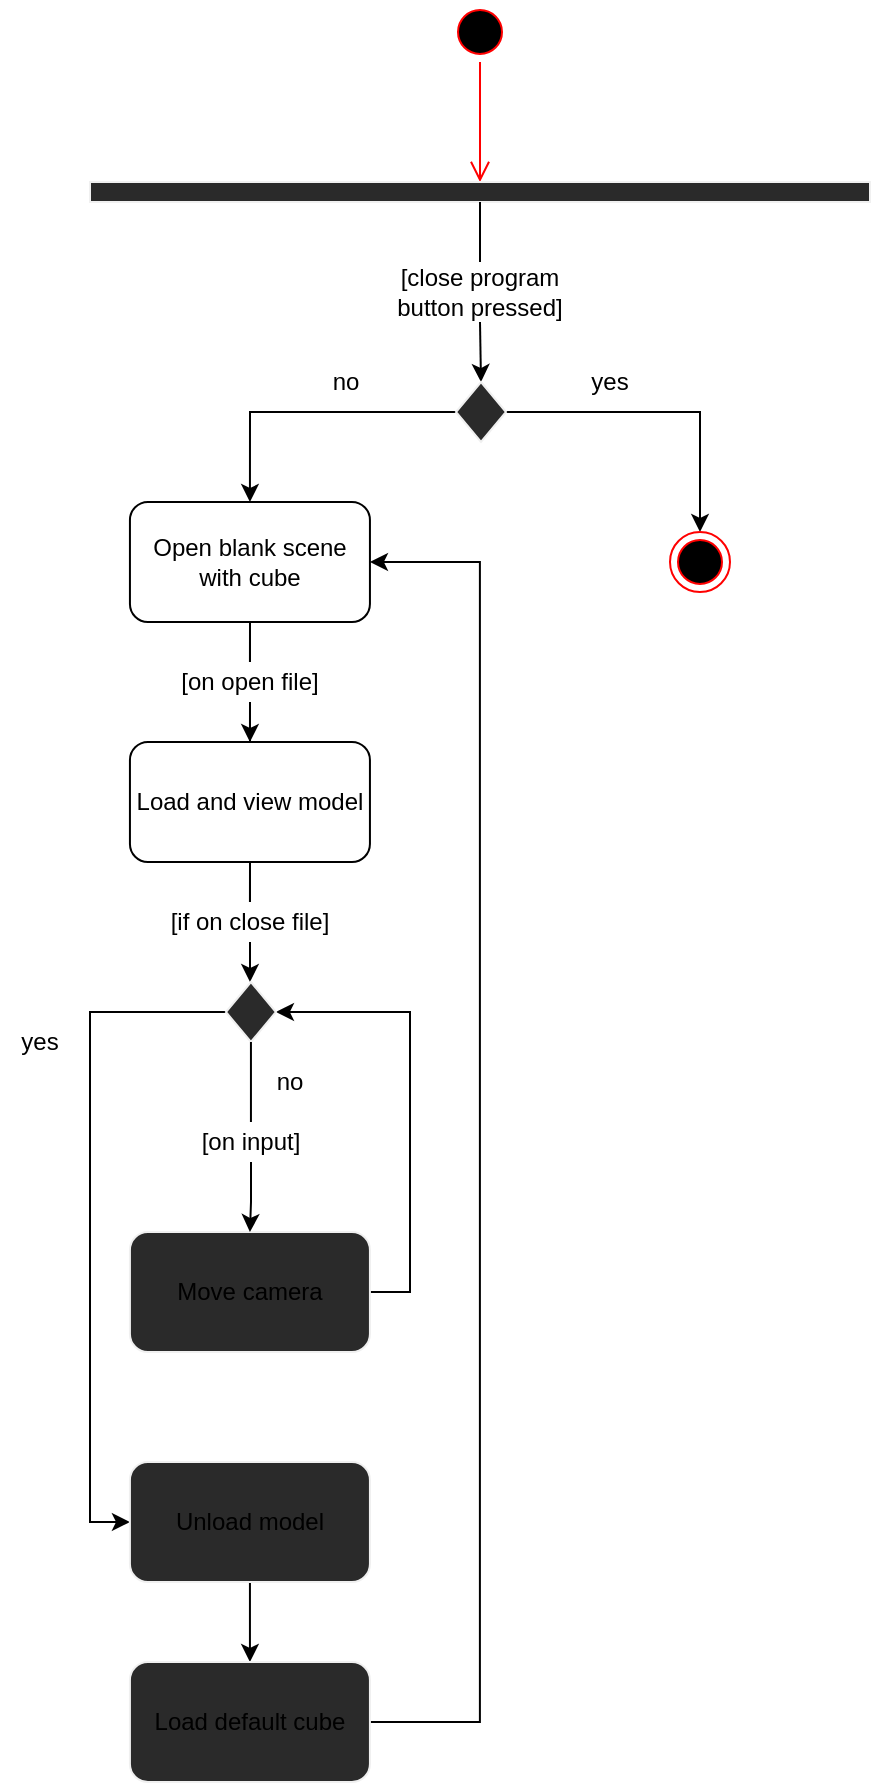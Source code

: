<mxfile version="14.8.0" type="github"><diagram id="H1uR63DRtHt3PuHyXn2n" name="Page-1"><mxGraphModel dx="1007" dy="951" grid="1" gridSize="10" guides="1" tooltips="1" connect="1" arrows="1" fold="1" page="1" pageScale="1" pageWidth="850" pageHeight="1100" math="0" shadow="0"><root><mxCell id="0"/><mxCell id="1" parent="0"/><mxCell id="ag-dQ9t0HTe27iItX6sc-1" value="" style="ellipse;html=1;shape=startState;fillColor=#000000;strokeColor=#ff0000;" parent="1" vertex="1"><mxGeometry x="410" y="30" width="30" height="30" as="geometry"/></mxCell><mxCell id="ag-dQ9t0HTe27iItX6sc-2" value="" style="edgeStyle=orthogonalEdgeStyle;html=1;verticalAlign=bottom;endArrow=open;endSize=8;strokeColor=#ff0000;entryX=0.5;entryY=0;entryDx=0;entryDy=0;" parent="1" source="ag-dQ9t0HTe27iItX6sc-1" edge="1" target="JXU_oNLHOOG4BN5RvsE3-39"><mxGeometry relative="1" as="geometry"><mxPoint x="425" y="120" as="targetPoint"/></mxGeometry></mxCell><mxCell id="JXU_oNLHOOG4BN5RvsE3-3" style="edgeStyle=orthogonalEdgeStyle;rounded=0;orthogonalLoop=1;jettySize=auto;html=1;entryX=0.5;entryY=0;entryDx=0;entryDy=0;startArrow=none;" edge="1" parent="1" source="JXU_oNLHOOG4BN5RvsE3-4" target="JXU_oNLHOOG4BN5RvsE3-2"><mxGeometry relative="1" as="geometry"/></mxCell><mxCell id="ag-dQ9t0HTe27iItX6sc-3" value="Open blank scene with cube" style="rounded=1;whiteSpace=wrap;html=1;" parent="1" vertex="1"><mxGeometry x="249.97" y="280" width="120" height="60" as="geometry"/></mxCell><mxCell id="JXU_oNLHOOG4BN5RvsE3-7" style="edgeStyle=orthogonalEdgeStyle;rounded=0;orthogonalLoop=1;jettySize=auto;html=1;entryX=0.5;entryY=0;entryDx=0;entryDy=0;startArrow=none;" edge="1" parent="1" source="JXU_oNLHOOG4BN5RvsE3-18" target="JXU_oNLHOOG4BN5RvsE3-16"><mxGeometry relative="1" as="geometry"><mxPoint x="309.97" y="490" as="targetPoint"/></mxGeometry></mxCell><mxCell id="JXU_oNLHOOG4BN5RvsE3-2" value="Load and view model" style="rounded=1;whiteSpace=wrap;html=1;" vertex="1" parent="1"><mxGeometry x="249.97" y="400" width="120" height="60" as="geometry"/></mxCell><mxCell id="JXU_oNLHOOG4BN5RvsE3-4" value="[on open file]" style="text;html=1;strokeColor=none;fillColor=none;align=center;verticalAlign=middle;whiteSpace=wrap;rounded=0;" vertex="1" parent="1"><mxGeometry x="269.97" y="360" width="80" height="20" as="geometry"/></mxCell><mxCell id="JXU_oNLHOOG4BN5RvsE3-5" value="" style="edgeStyle=orthogonalEdgeStyle;rounded=0;orthogonalLoop=1;jettySize=auto;html=1;entryX=0.5;entryY=0;entryDx=0;entryDy=0;endArrow=none;" edge="1" parent="1" source="ag-dQ9t0HTe27iItX6sc-3" target="JXU_oNLHOOG4BN5RvsE3-4"><mxGeometry relative="1" as="geometry"><mxPoint x="309.97" y="340" as="sourcePoint"/><mxPoint x="309.97" y="400" as="targetPoint"/></mxGeometry></mxCell><mxCell id="JXU_oNLHOOG4BN5RvsE3-30" style="edgeStyle=orthogonalEdgeStyle;rounded=0;orthogonalLoop=1;jettySize=auto;html=1;entryX=1;entryY=0.5;entryDx=0;entryDy=0;exitX=1;exitY=0.5;exitDx=0;exitDy=0;" edge="1" parent="1" source="JXU_oNLHOOG4BN5RvsE3-8" target="JXU_oNLHOOG4BN5RvsE3-16"><mxGeometry relative="1" as="geometry"/></mxCell><mxCell id="JXU_oNLHOOG4BN5RvsE3-8" value="Move camera" style="rounded=1;whiteSpace=wrap;html=1;strokeColor=#f0f0f0;fillColor=#2a2a2a;" vertex="1" parent="1"><mxGeometry x="249.97" y="645" width="120" height="60" as="geometry"/></mxCell><mxCell id="JXU_oNLHOOG4BN5RvsE3-28" style="edgeStyle=orthogonalEdgeStyle;rounded=0;orthogonalLoop=1;jettySize=auto;html=1;entryX=0.5;entryY=0;entryDx=0;entryDy=0;startArrow=none;" edge="1" parent="1" source="JXU_oNLHOOG4BN5RvsE3-10" target="JXU_oNLHOOG4BN5RvsE3-8"><mxGeometry relative="1" as="geometry"/></mxCell><mxCell id="JXU_oNLHOOG4BN5RvsE3-35" style="edgeStyle=orthogonalEdgeStyle;rounded=0;orthogonalLoop=1;jettySize=auto;html=1;entryX=0;entryY=0.5;entryDx=0;entryDy=0;exitX=0;exitY=0.5;exitDx=0;exitDy=0;" edge="1" parent="1" source="JXU_oNLHOOG4BN5RvsE3-16" target="JXU_oNLHOOG4BN5RvsE3-31"><mxGeometry relative="1" as="geometry"/></mxCell><mxCell id="JXU_oNLHOOG4BN5RvsE3-16" value="" style="rhombus;whiteSpace=wrap;html=1;strokeColor=#f0f0f0;fillColor=#2a2a2a;" vertex="1" parent="1"><mxGeometry x="297.97" y="520" width="25" height="30" as="geometry"/></mxCell><mxCell id="JXU_oNLHOOG4BN5RvsE3-26" value="no" style="text;html=1;strokeColor=none;fillColor=none;align=center;verticalAlign=middle;whiteSpace=wrap;rounded=0;" vertex="1" parent="1"><mxGeometry x="309.97" y="560" width="40" height="20" as="geometry"/></mxCell><mxCell id="JXU_oNLHOOG4BN5RvsE3-18" value="[if on close file]" style="text;html=1;strokeColor=none;fillColor=none;align=center;verticalAlign=middle;whiteSpace=wrap;rounded=0;rotation=0;" vertex="1" parent="1"><mxGeometry x="268.97" y="480" width="82" height="20" as="geometry"/></mxCell><mxCell id="JXU_oNLHOOG4BN5RvsE3-27" value="" style="edgeStyle=orthogonalEdgeStyle;rounded=0;orthogonalLoop=1;jettySize=auto;html=1;entryX=0.5;entryY=0;entryDx=0;entryDy=0;endArrow=none;" edge="1" parent="1" source="JXU_oNLHOOG4BN5RvsE3-2" target="JXU_oNLHOOG4BN5RvsE3-18"><mxGeometry relative="1" as="geometry"><mxPoint x="309.97" y="460" as="sourcePoint"/><mxPoint x="310.47" y="520" as="targetPoint"/></mxGeometry></mxCell><mxCell id="JXU_oNLHOOG4BN5RvsE3-10" value="[on input]" style="text;html=1;strokeColor=none;fillColor=none;align=center;verticalAlign=middle;whiteSpace=wrap;rounded=0;rotation=0;" vertex="1" parent="1"><mxGeometry x="282.97" y="590" width="55" height="20" as="geometry"/></mxCell><mxCell id="JXU_oNLHOOG4BN5RvsE3-29" value="" style="edgeStyle=orthogonalEdgeStyle;rounded=0;orthogonalLoop=1;jettySize=auto;html=1;entryX=0.5;entryY=0;entryDx=0;entryDy=0;endArrow=none;" edge="1" parent="1" source="JXU_oNLHOOG4BN5RvsE3-16" target="JXU_oNLHOOG4BN5RvsE3-10"><mxGeometry relative="1" as="geometry"><mxPoint x="310.494" y="549.971" as="sourcePoint"/><mxPoint x="309.97" y="705" as="targetPoint"/></mxGeometry></mxCell><mxCell id="JXU_oNLHOOG4BN5RvsE3-37" style="edgeStyle=orthogonalEdgeStyle;rounded=0;orthogonalLoop=1;jettySize=auto;html=1;entryX=0.5;entryY=0;entryDx=0;entryDy=0;" edge="1" parent="1" source="JXU_oNLHOOG4BN5RvsE3-31" target="JXU_oNLHOOG4BN5RvsE3-36"><mxGeometry relative="1" as="geometry"/></mxCell><mxCell id="JXU_oNLHOOG4BN5RvsE3-31" value="Unload model" style="rounded=1;whiteSpace=wrap;html=1;strokeColor=#f0f0f0;fillColor=#2a2a2a;" vertex="1" parent="1"><mxGeometry x="249.97" y="760" width="120" height="60" as="geometry"/></mxCell><mxCell id="JXU_oNLHOOG4BN5RvsE3-33" value="yes" style="text;html=1;strokeColor=none;fillColor=none;align=center;verticalAlign=middle;whiteSpace=wrap;rounded=0;" vertex="1" parent="1"><mxGeometry x="185" y="540" width="40" height="20" as="geometry"/></mxCell><mxCell id="JXU_oNLHOOG4BN5RvsE3-38" style="edgeStyle=orthogonalEdgeStyle;rounded=0;orthogonalLoop=1;jettySize=auto;html=1;entryX=1;entryY=0.5;entryDx=0;entryDy=0;exitX=1;exitY=0.5;exitDx=0;exitDy=0;" edge="1" parent="1" source="JXU_oNLHOOG4BN5RvsE3-36" target="ag-dQ9t0HTe27iItX6sc-3"><mxGeometry relative="1" as="geometry"><Array as="points"><mxPoint x="424.97" y="890"/><mxPoint x="424.97" y="310"/></Array></mxGeometry></mxCell><mxCell id="JXU_oNLHOOG4BN5RvsE3-36" value="Load default cube" style="rounded=1;whiteSpace=wrap;html=1;strokeColor=#f0f0f0;fillColor=#2a2a2a;" vertex="1" parent="1"><mxGeometry x="249.97" y="860" width="120" height="60" as="geometry"/></mxCell><mxCell id="JXU_oNLHOOG4BN5RvsE3-42" style="edgeStyle=orthogonalEdgeStyle;rounded=0;orthogonalLoop=1;jettySize=auto;html=1;exitX=0.5;exitY=1;exitDx=0;exitDy=0;entryX=0.5;entryY=0;entryDx=0;entryDy=0;startArrow=none;" edge="1" parent="1" source="JXU_oNLHOOG4BN5RvsE3-43" target="JXU_oNLHOOG4BN5RvsE3-41"><mxGeometry relative="1" as="geometry"/></mxCell><mxCell id="JXU_oNLHOOG4BN5RvsE3-39" value="" style="rounded=0;whiteSpace=wrap;html=1;strokeColor=#f0f0f0;fillColor=#2a2a2a;" vertex="1" parent="1"><mxGeometry x="230" y="120" width="390" height="10" as="geometry"/></mxCell><mxCell id="JXU_oNLHOOG4BN5RvsE3-45" style="edgeStyle=orthogonalEdgeStyle;rounded=0;orthogonalLoop=1;jettySize=auto;html=1;entryX=0.5;entryY=0;entryDx=0;entryDy=0;" edge="1" parent="1" source="JXU_oNLHOOG4BN5RvsE3-41" target="ag-dQ9t0HTe27iItX6sc-3"><mxGeometry relative="1" as="geometry"/></mxCell><mxCell id="JXU_oNLHOOG4BN5RvsE3-49" style="edgeStyle=orthogonalEdgeStyle;rounded=0;orthogonalLoop=1;jettySize=auto;html=1;entryX=0.5;entryY=0;entryDx=0;entryDy=0;" edge="1" parent="1" source="JXU_oNLHOOG4BN5RvsE3-41" target="JXU_oNLHOOG4BN5RvsE3-48"><mxGeometry relative="1" as="geometry"/></mxCell><mxCell id="JXU_oNLHOOG4BN5RvsE3-41" value="" style="rhombus;whiteSpace=wrap;html=1;strokeColor=#f0f0f0;fillColor=#2a2a2a;" vertex="1" parent="1"><mxGeometry x="413" y="220" width="25" height="30" as="geometry"/></mxCell><mxCell id="JXU_oNLHOOG4BN5RvsE3-43" value="[close program button pressed]" style="text;html=1;strokeColor=none;fillColor=none;align=center;verticalAlign=middle;whiteSpace=wrap;rounded=0;" vertex="1" parent="1"><mxGeometry x="370" y="160" width="110" height="30" as="geometry"/></mxCell><mxCell id="JXU_oNLHOOG4BN5RvsE3-44" value="" style="edgeStyle=orthogonalEdgeStyle;rounded=0;orthogonalLoop=1;jettySize=auto;html=1;exitX=0.5;exitY=1;exitDx=0;exitDy=0;entryX=0.5;entryY=0;entryDx=0;entryDy=0;endArrow=none;" edge="1" parent="1" source="JXU_oNLHOOG4BN5RvsE3-39" target="JXU_oNLHOOG4BN5RvsE3-43"><mxGeometry relative="1" as="geometry"><mxPoint x="425" y="130.0" as="sourcePoint"/><mxPoint x="425.5" y="210.0" as="targetPoint"/></mxGeometry></mxCell><mxCell id="JXU_oNLHOOG4BN5RvsE3-46" value="yes" style="text;html=1;strokeColor=none;fillColor=none;align=center;verticalAlign=middle;whiteSpace=wrap;rounded=0;" vertex="1" parent="1"><mxGeometry x="470" y="210" width="40" height="20" as="geometry"/></mxCell><mxCell id="JXU_oNLHOOG4BN5RvsE3-48" value="" style="ellipse;html=1;shape=endState;fillColor=#000000;strokeColor=#ff0000;" vertex="1" parent="1"><mxGeometry x="520" y="295" width="30" height="30" as="geometry"/></mxCell><mxCell id="JXU_oNLHOOG4BN5RvsE3-50" value="no" style="text;html=1;strokeColor=none;fillColor=none;align=center;verticalAlign=middle;whiteSpace=wrap;rounded=0;" vertex="1" parent="1"><mxGeometry x="337.97" y="210" width="40" height="20" as="geometry"/></mxCell></root></mxGraphModel></diagram></mxfile>